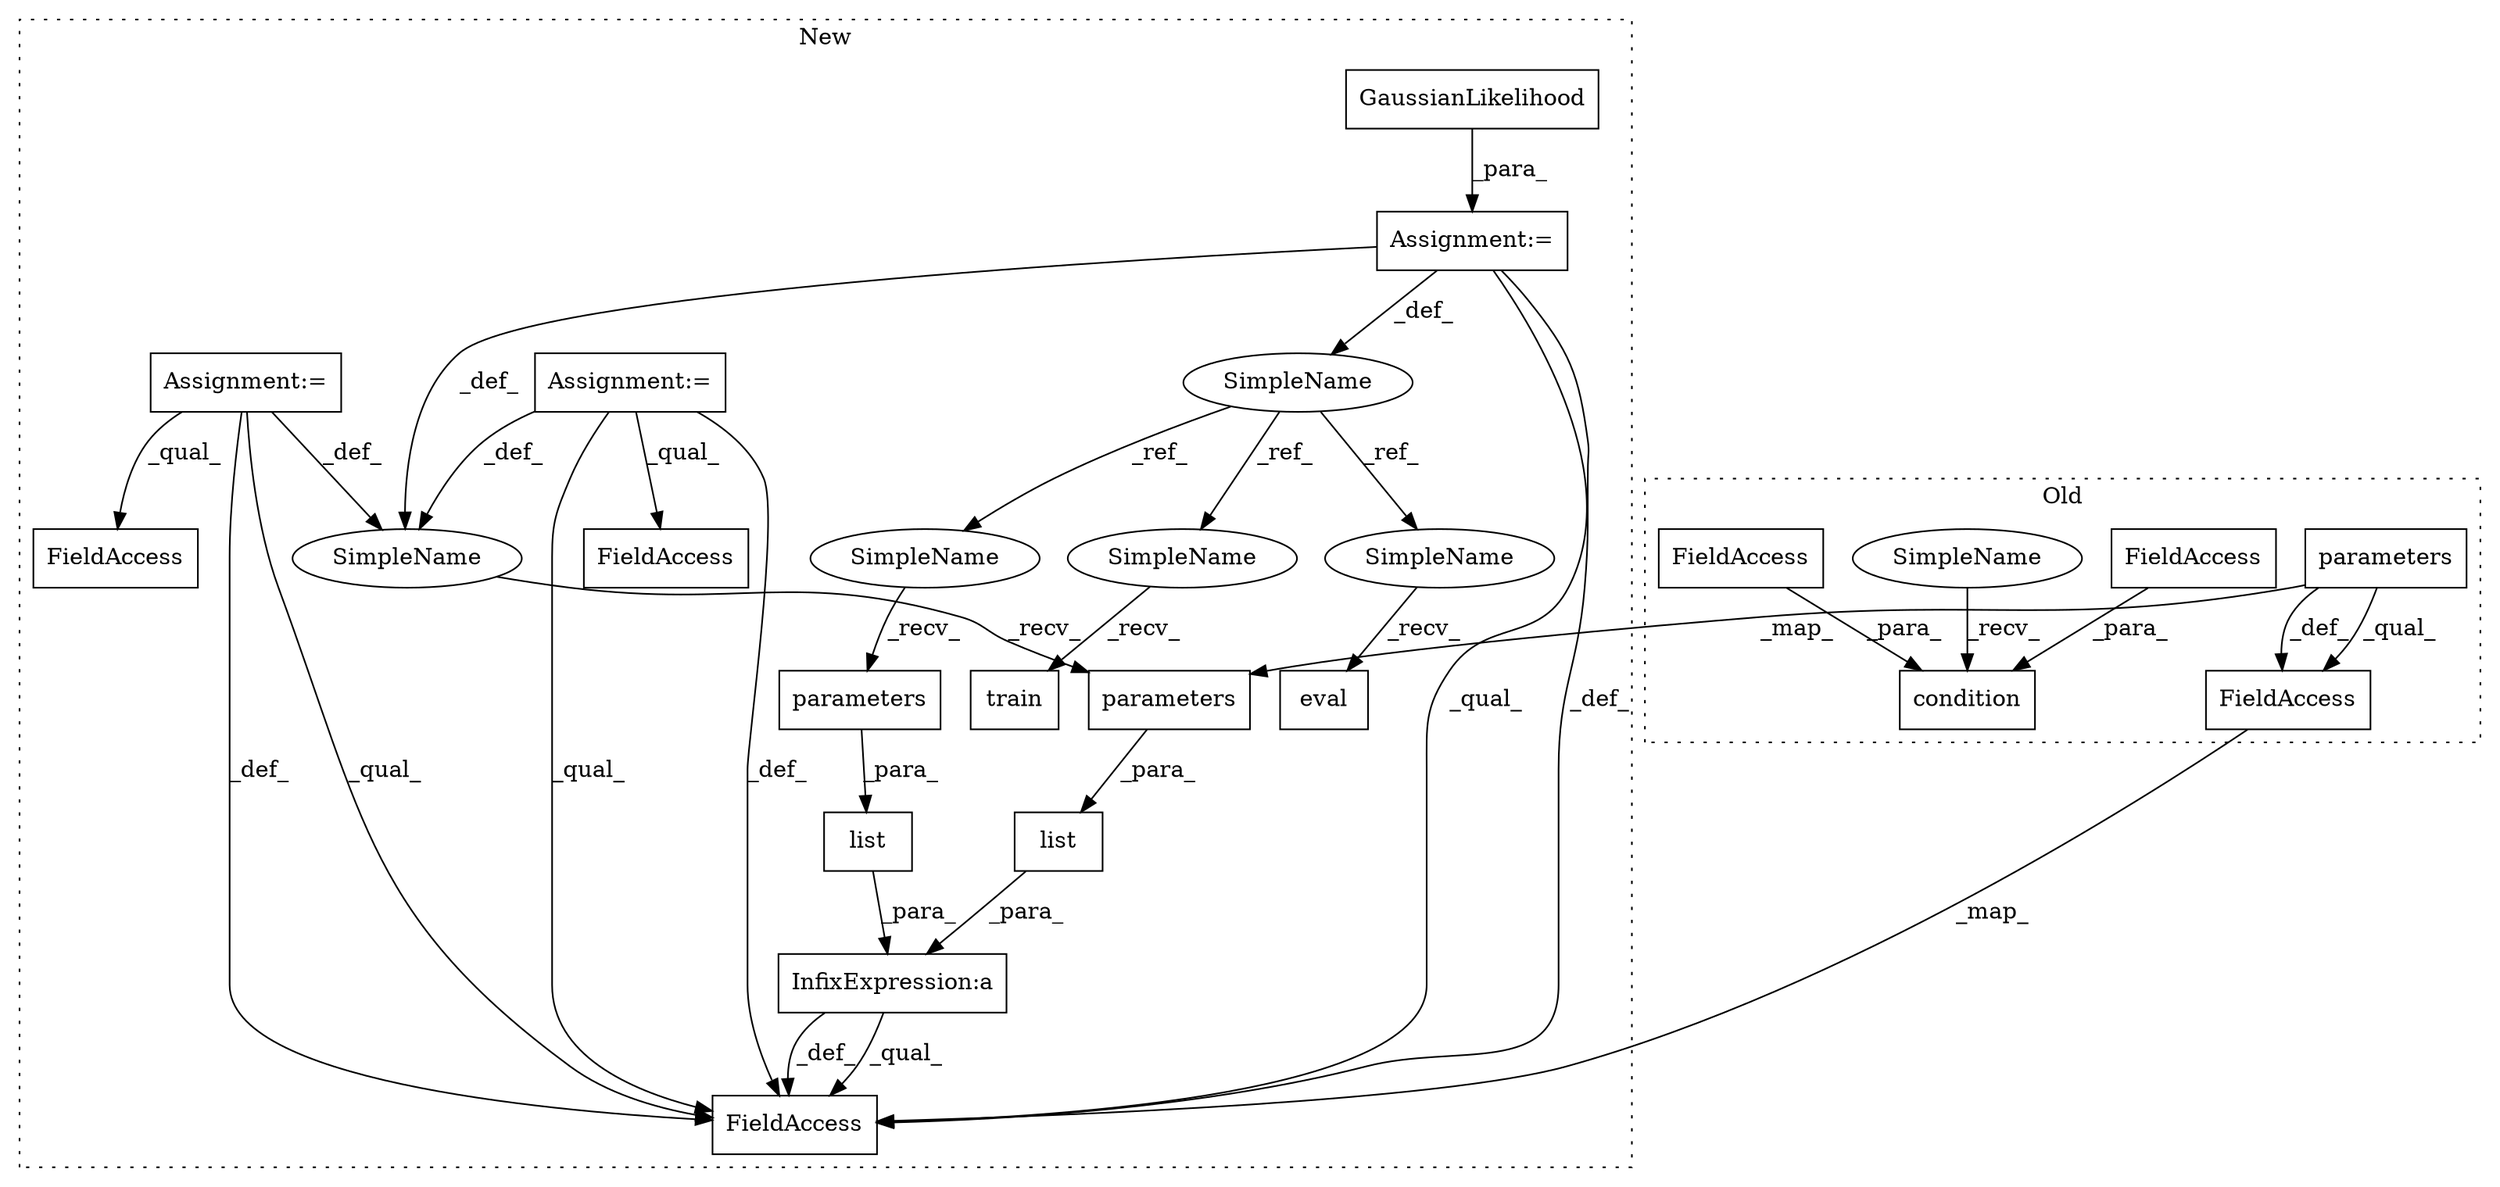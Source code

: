 digraph G {
subgraph cluster0 {
1 [label="condition" a="32" s="2777,2802" l="10,1" shape="box"];
12 [label="parameters" a="32" s="2419" l="12" shape="box"];
14 [label="FieldAccess" a="22" s="2787" l="7" shape="box"];
15 [label="FieldAccess" a="22" s="2795" l="7" shape="box"];
20 [label="FieldAccess" a="22" s="2692" l="16" shape="box"];
22 [label="SimpleName" a="42" s="2768" l="8" shape="ellipse"];
label = "Old";
style="dotted";
}
subgraph cluster1 {
2 [label="GaussianLikelihood" a="32" s="2410" l="20" shape="box"];
3 [label="eval" a="32" s="2991" l="6" shape="box"];
4 [label="Assignment:=" a="7" s="2409" l="1" shape="box"];
5 [label="InfixExpression:a" a="27" s="2600" l="3" shape="box"];
6 [label="SimpleName" a="42" s="2399" l="10" shape="ellipse"];
7 [label="train" a="32" s="2539" l="7" shape="box"];
8 [label="list" a="32" s="2603,2631" l="5,1" shape="box"];
9 [label="parameters" a="32" s="2619" l="12" shape="box"];
10 [label="list" a="32" s="2573,2599" l="5,1" shape="box"];
11 [label="SimpleName" a="42" s="2436" l="8" shape="ellipse"];
13 [label="parameters" a="32" s="2587" l="12" shape="box"];
16 [label="Assignment:=" a="7" s="2186" l="7" shape="box"];
17 [label="FieldAccess" a="22" s="2476" l="12" shape="box"];
18 [label="Assignment:=" a="7" s="2217" l="7" shape="box"];
19 [label="FieldAccess" a="22" s="2463" l="12" shape="box"];
21 [label="FieldAccess" a="22" s="2904" l="16" shape="box"];
23 [label="SimpleName" a="42" s="2528" l="10" shape="ellipse"];
24 [label="SimpleName" a="42" s="2980" l="10" shape="ellipse"];
25 [label="SimpleName" a="42" s="2608" l="10" shape="ellipse"];
label = "New";
style="dotted";
}
2 -> 4 [label="_para_"];
4 -> 21 [label="_qual_"];
4 -> 11 [label="_def_"];
4 -> 6 [label="_def_"];
4 -> 21 [label="_def_"];
5 -> 21 [label="_def_"];
5 -> 21 [label="_qual_"];
6 -> 24 [label="_ref_"];
6 -> 25 [label="_ref_"];
6 -> 23 [label="_ref_"];
8 -> 5 [label="_para_"];
9 -> 8 [label="_para_"];
10 -> 5 [label="_para_"];
11 -> 13 [label="_recv_"];
12 -> 20 [label="_def_"];
12 -> 20 [label="_qual_"];
12 -> 13 [label="_map_"];
13 -> 10 [label="_para_"];
14 -> 1 [label="_para_"];
15 -> 1 [label="_para_"];
16 -> 21 [label="_def_"];
16 -> 17 [label="_qual_"];
16 -> 21 [label="_qual_"];
16 -> 11 [label="_def_"];
18 -> 19 [label="_qual_"];
18 -> 21 [label="_qual_"];
18 -> 21 [label="_def_"];
18 -> 11 [label="_def_"];
20 -> 21 [label="_map_"];
22 -> 1 [label="_recv_"];
23 -> 7 [label="_recv_"];
24 -> 3 [label="_recv_"];
25 -> 9 [label="_recv_"];
}